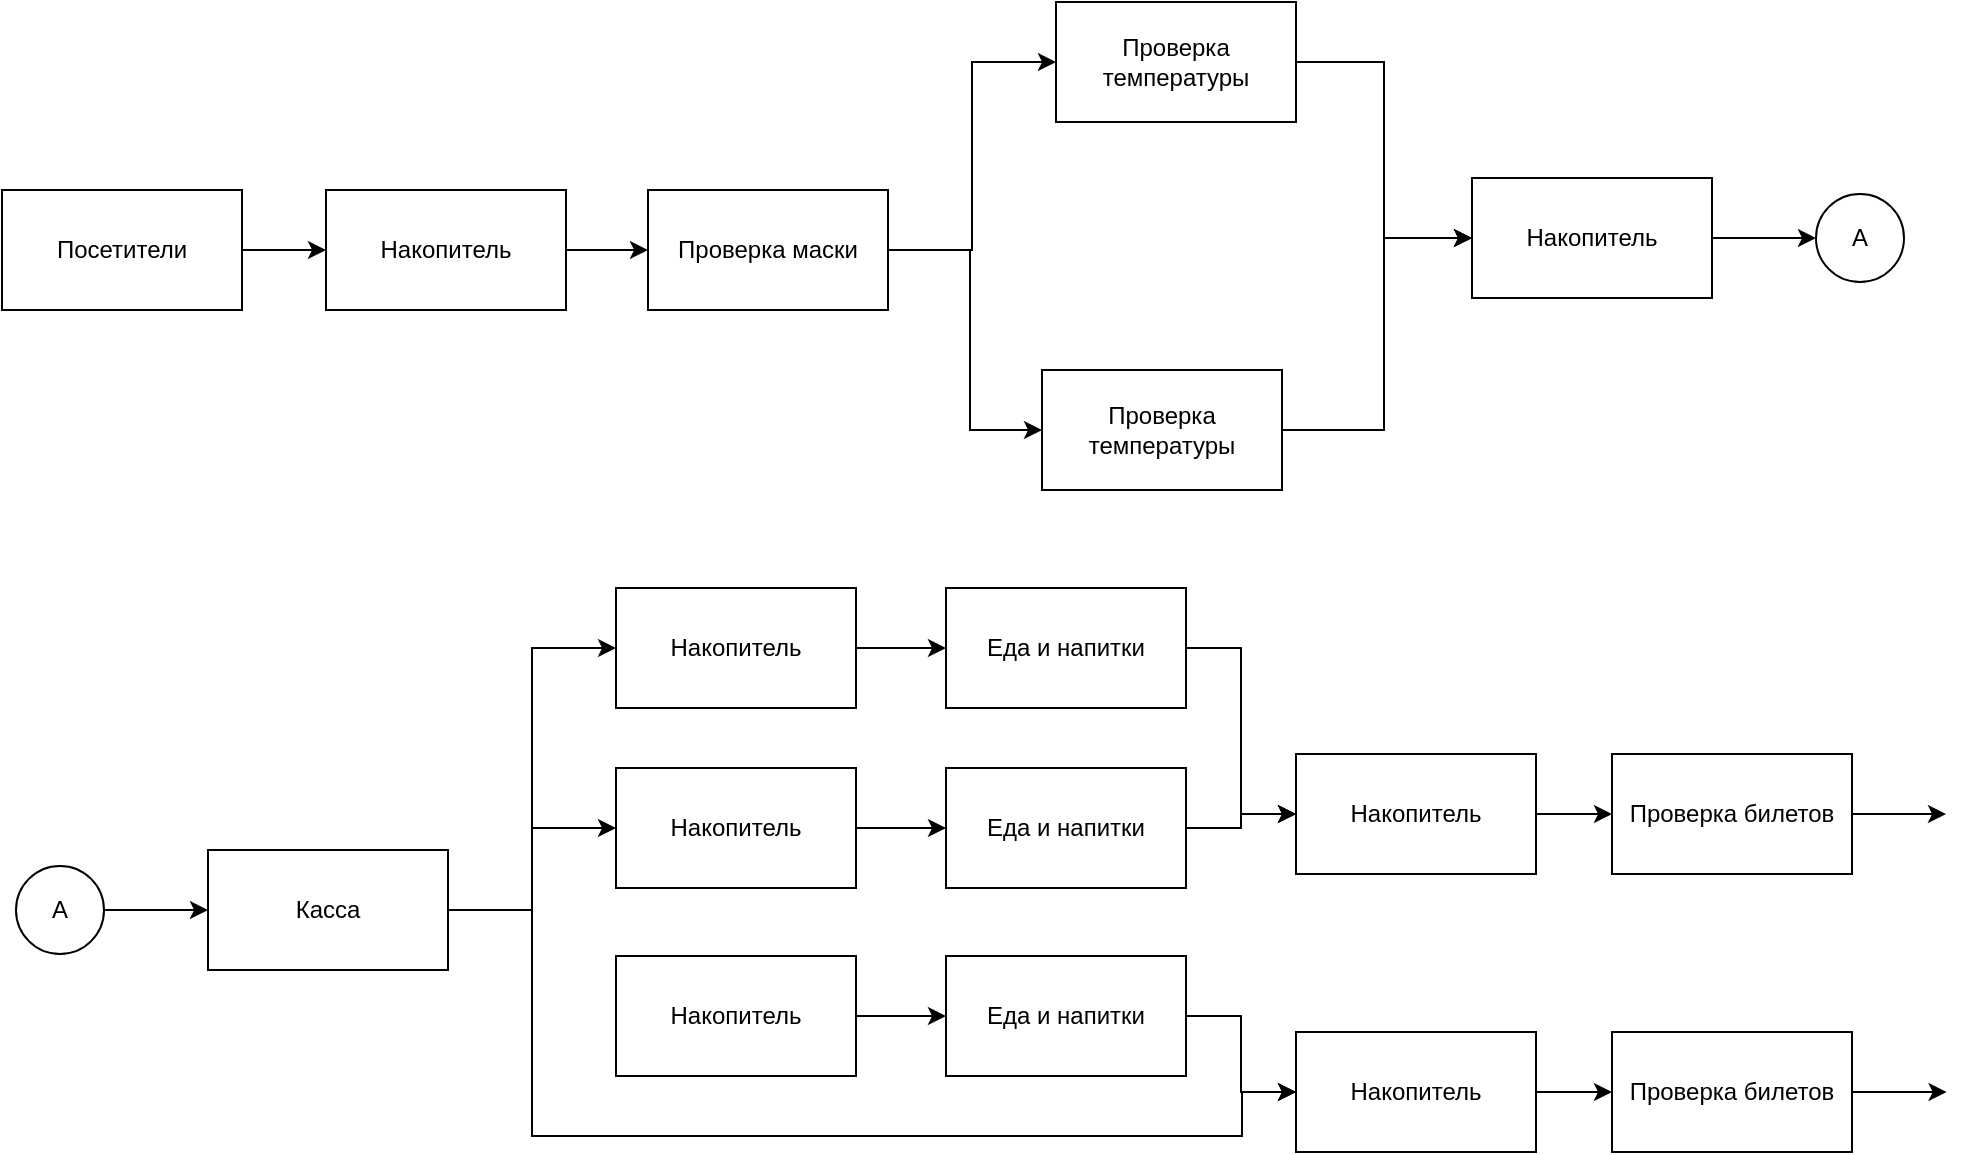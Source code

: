 <mxfile version="13.3.5" type="device"><diagram id="WrgSnIkEYSeX01TT5Sk2" name="Страница 1"><mxGraphModel dx="1113" dy="791" grid="0" gridSize="10" guides="1" tooltips="1" connect="1" arrows="1" fold="1" page="1" pageScale="1" pageWidth="1169" pageHeight="827" math="0" shadow="0"><root><mxCell id="0"/><mxCell id="1" parent="0"/><mxCell id="uyEAOmBrK94UBnHhXppy-9" style="edgeStyle=orthogonalEdgeStyle;rounded=0;orthogonalLoop=1;jettySize=auto;html=1;exitX=1;exitY=0.5;exitDx=0;exitDy=0;entryX=0;entryY=0.5;entryDx=0;entryDy=0;" parent="1" source="uyEAOmBrK94UBnHhXppy-1" target="uyEAOmBrK94UBnHhXppy-2" edge="1"><mxGeometry relative="1" as="geometry"/></mxCell><mxCell id="uyEAOmBrK94UBnHhXppy-10" style="edgeStyle=orthogonalEdgeStyle;rounded=0;orthogonalLoop=1;jettySize=auto;html=1;exitX=1;exitY=0.5;exitDx=0;exitDy=0;" parent="1" source="uyEAOmBrK94UBnHhXppy-1" target="uyEAOmBrK94UBnHhXppy-3" edge="1"><mxGeometry relative="1" as="geometry"><Array as="points"><mxPoint x="514" y="275"/><mxPoint x="514" y="365"/></Array></mxGeometry></mxCell><mxCell id="uyEAOmBrK94UBnHhXppy-1" value="Проверка маски" style="rounded=0;whiteSpace=wrap;html=1;" parent="1" vertex="1"><mxGeometry x="353" y="245" width="120" height="60" as="geometry"/></mxCell><mxCell id="ciu0z0gw5VuLYOw4Xw6l-6" style="edgeStyle=orthogonalEdgeStyle;rounded=0;orthogonalLoop=1;jettySize=auto;html=1;exitX=1;exitY=0.5;exitDx=0;exitDy=0;entryX=0;entryY=0.5;entryDx=0;entryDy=0;" parent="1" source="uyEAOmBrK94UBnHhXppy-2" target="sEIbefb6jgZxfSMZsEYz-16" edge="1"><mxGeometry relative="1" as="geometry"><mxPoint x="734" y="275" as="targetPoint"/></mxGeometry></mxCell><mxCell id="uyEAOmBrK94UBnHhXppy-2" value="Проверка температуры" style="rounded=0;whiteSpace=wrap;html=1;" parent="1" vertex="1"><mxGeometry x="557" y="151" width="120" height="60" as="geometry"/></mxCell><mxCell id="ciu0z0gw5VuLYOw4Xw6l-2" style="edgeStyle=orthogonalEdgeStyle;rounded=0;orthogonalLoop=1;jettySize=auto;html=1;exitX=1;exitY=0.5;exitDx=0;exitDy=0;entryX=0;entryY=0.5;entryDx=0;entryDy=0;" parent="1" source="uyEAOmBrK94UBnHhXppy-3" target="sEIbefb6jgZxfSMZsEYz-16" edge="1"><mxGeometry relative="1" as="geometry"><Array as="points"><mxPoint x="721" y="365"/><mxPoint x="721" y="269"/></Array><mxPoint x="734" y="275" as="targetPoint"/></mxGeometry></mxCell><mxCell id="uyEAOmBrK94UBnHhXppy-3" value="Проверка температуры" style="rounded=0;whiteSpace=wrap;html=1;" parent="1" vertex="1"><mxGeometry x="550" y="335" width="120" height="60" as="geometry"/></mxCell><mxCell id="sEIbefb6jgZxfSMZsEYz-18" style="edgeStyle=orthogonalEdgeStyle;rounded=0;orthogonalLoop=1;jettySize=auto;html=1;exitX=1;exitY=0.5;exitDx=0;exitDy=0;entryX=0;entryY=0.5;entryDx=0;entryDy=0;" edge="1" parent="1" source="ciu0z0gw5VuLYOw4Xw6l-16" target="sEIbefb6jgZxfSMZsEYz-17"><mxGeometry relative="1" as="geometry"/></mxCell><mxCell id="ciu0z0gw5VuLYOw4Xw6l-16" value="Посетители" style="rounded=0;whiteSpace=wrap;html=1;" parent="1" vertex="1"><mxGeometry x="30" y="245" width="120" height="60" as="geometry"/></mxCell><mxCell id="sEIbefb6jgZxfSMZsEYz-29" style="edgeStyle=orthogonalEdgeStyle;rounded=0;orthogonalLoop=1;jettySize=auto;html=1;exitX=1;exitY=0.5;exitDx=0;exitDy=0;entryX=0;entryY=0.5;entryDx=0;entryDy=0;" edge="1" parent="1" source="sEIbefb6jgZxfSMZsEYz-5" target="sEIbefb6jgZxfSMZsEYz-24"><mxGeometry relative="1" as="geometry"/></mxCell><mxCell id="sEIbefb6jgZxfSMZsEYz-30" style="edgeStyle=orthogonalEdgeStyle;rounded=0;orthogonalLoop=1;jettySize=auto;html=1;exitX=1;exitY=0.5;exitDx=0;exitDy=0;" edge="1" parent="1" source="sEIbefb6jgZxfSMZsEYz-5" target="sEIbefb6jgZxfSMZsEYz-25"><mxGeometry relative="1" as="geometry"/></mxCell><mxCell id="sEIbefb6jgZxfSMZsEYz-38" style="edgeStyle=orthogonalEdgeStyle;rounded=0;orthogonalLoop=1;jettySize=auto;html=1;exitX=1;exitY=0.5;exitDx=0;exitDy=0;entryX=0;entryY=0.5;entryDx=0;entryDy=0;" edge="1" parent="1" source="sEIbefb6jgZxfSMZsEYz-5" target="sEIbefb6jgZxfSMZsEYz-28"><mxGeometry relative="1" as="geometry"><Array as="points"><mxPoint x="295" y="605"/><mxPoint x="295" y="718"/><mxPoint x="650" y="718"/><mxPoint x="650" y="696"/></Array></mxGeometry></mxCell><mxCell id="sEIbefb6jgZxfSMZsEYz-5" value="Касса" style="rounded=0;whiteSpace=wrap;html=1;" vertex="1" parent="1"><mxGeometry x="133" y="575" width="120" height="60" as="geometry"/></mxCell><mxCell id="sEIbefb6jgZxfSMZsEYz-35" style="edgeStyle=orthogonalEdgeStyle;rounded=0;orthogonalLoop=1;jettySize=auto;html=1;exitX=1;exitY=0.5;exitDx=0;exitDy=0;entryX=0;entryY=0.5;entryDx=0;entryDy=0;" edge="1" parent="1" source="sEIbefb6jgZxfSMZsEYz-7" target="sEIbefb6jgZxfSMZsEYz-28"><mxGeometry relative="1" as="geometry"/></mxCell><mxCell id="sEIbefb6jgZxfSMZsEYz-7" value="Еда и напитки" style="rounded=0;whiteSpace=wrap;html=1;" vertex="1" parent="1"><mxGeometry x="502" y="628" width="120" height="60" as="geometry"/></mxCell><mxCell id="sEIbefb6jgZxfSMZsEYz-34" style="edgeStyle=orthogonalEdgeStyle;rounded=0;orthogonalLoop=1;jettySize=auto;html=1;exitX=1;exitY=0.5;exitDx=0;exitDy=0;entryX=0;entryY=0.5;entryDx=0;entryDy=0;" edge="1" parent="1" source="sEIbefb6jgZxfSMZsEYz-9" target="sEIbefb6jgZxfSMZsEYz-27"><mxGeometry relative="1" as="geometry"/></mxCell><mxCell id="sEIbefb6jgZxfSMZsEYz-9" value="Еда и напитки" style="rounded=0;whiteSpace=wrap;html=1;" vertex="1" parent="1"><mxGeometry x="502" y="534" width="120" height="60" as="geometry"/></mxCell><mxCell id="sEIbefb6jgZxfSMZsEYz-33" style="edgeStyle=orthogonalEdgeStyle;rounded=0;orthogonalLoop=1;jettySize=auto;html=1;exitX=1;exitY=0.5;exitDx=0;exitDy=0;entryX=0;entryY=0.5;entryDx=0;entryDy=0;" edge="1" parent="1" source="sEIbefb6jgZxfSMZsEYz-11" target="sEIbefb6jgZxfSMZsEYz-27"><mxGeometry relative="1" as="geometry"/></mxCell><mxCell id="sEIbefb6jgZxfSMZsEYz-11" value="Еда и напитки" style="rounded=0;whiteSpace=wrap;html=1;" vertex="1" parent="1"><mxGeometry x="502" y="444" width="120" height="60" as="geometry"/></mxCell><mxCell id="sEIbefb6jgZxfSMZsEYz-12" style="edgeStyle=orthogonalEdgeStyle;rounded=0;orthogonalLoop=1;jettySize=auto;html=1;exitX=1;exitY=0.5;exitDx=0;exitDy=0;" edge="1" parent="1" source="sEIbefb6jgZxfSMZsEYz-13"><mxGeometry relative="1" as="geometry"><mxPoint x="1002" y="557" as="targetPoint"/></mxGeometry></mxCell><mxCell id="sEIbefb6jgZxfSMZsEYz-13" value="Проверка билетов" style="rounded=0;whiteSpace=wrap;html=1;" vertex="1" parent="1"><mxGeometry x="835" y="527" width="120" height="60" as="geometry"/></mxCell><mxCell id="sEIbefb6jgZxfSMZsEYz-42" style="edgeStyle=orthogonalEdgeStyle;rounded=0;orthogonalLoop=1;jettySize=auto;html=1;exitX=1;exitY=0.5;exitDx=0;exitDy=0;" edge="1" parent="1" source="sEIbefb6jgZxfSMZsEYz-15"><mxGeometry relative="1" as="geometry"><mxPoint x="1002.294" y="696.059" as="targetPoint"/></mxGeometry></mxCell><mxCell id="sEIbefb6jgZxfSMZsEYz-15" value="Проверка билетов" style="rounded=0;whiteSpace=wrap;html=1;" vertex="1" parent="1"><mxGeometry x="835" y="666" width="120" height="60" as="geometry"/></mxCell><mxCell id="sEIbefb6jgZxfSMZsEYz-21" style="edgeStyle=orthogonalEdgeStyle;rounded=0;orthogonalLoop=1;jettySize=auto;html=1;exitX=1;exitY=0.5;exitDx=0;exitDy=0;entryX=0;entryY=0.5;entryDx=0;entryDy=0;" edge="1" parent="1" source="sEIbefb6jgZxfSMZsEYz-16" target="sEIbefb6jgZxfSMZsEYz-20"><mxGeometry relative="1" as="geometry"/></mxCell><mxCell id="sEIbefb6jgZxfSMZsEYz-16" value="Накопитель" style="rounded=0;whiteSpace=wrap;html=1;" vertex="1" parent="1"><mxGeometry x="765" y="239" width="120" height="60" as="geometry"/></mxCell><mxCell id="sEIbefb6jgZxfSMZsEYz-19" style="edgeStyle=orthogonalEdgeStyle;rounded=0;orthogonalLoop=1;jettySize=auto;html=1;exitX=1;exitY=0.5;exitDx=0;exitDy=0;entryX=0;entryY=0.5;entryDx=0;entryDy=0;" edge="1" parent="1" source="sEIbefb6jgZxfSMZsEYz-17" target="uyEAOmBrK94UBnHhXppy-1"><mxGeometry relative="1" as="geometry"/></mxCell><mxCell id="sEIbefb6jgZxfSMZsEYz-17" value="Накопитель" style="rounded=0;whiteSpace=wrap;html=1;" vertex="1" parent="1"><mxGeometry x="192" y="245" width="120" height="60" as="geometry"/></mxCell><mxCell id="sEIbefb6jgZxfSMZsEYz-20" value="А" style="ellipse;whiteSpace=wrap;html=1;aspect=fixed;" vertex="1" parent="1"><mxGeometry x="937" y="247" width="44" height="44" as="geometry"/></mxCell><mxCell id="sEIbefb6jgZxfSMZsEYz-23" style="edgeStyle=orthogonalEdgeStyle;rounded=0;orthogonalLoop=1;jettySize=auto;html=1;exitX=1;exitY=0.5;exitDx=0;exitDy=0;entryX=0;entryY=0.5;entryDx=0;entryDy=0;" edge="1" parent="1" source="sEIbefb6jgZxfSMZsEYz-22" target="sEIbefb6jgZxfSMZsEYz-5"><mxGeometry relative="1" as="geometry"/></mxCell><mxCell id="sEIbefb6jgZxfSMZsEYz-22" value="А" style="ellipse;whiteSpace=wrap;html=1;aspect=fixed;" vertex="1" parent="1"><mxGeometry x="37" y="583" width="44" height="44" as="geometry"/></mxCell><mxCell id="sEIbefb6jgZxfSMZsEYz-32" style="edgeStyle=orthogonalEdgeStyle;rounded=0;orthogonalLoop=1;jettySize=auto;html=1;exitX=1;exitY=0.5;exitDx=0;exitDy=0;entryX=0;entryY=0.5;entryDx=0;entryDy=0;" edge="1" parent="1" source="sEIbefb6jgZxfSMZsEYz-24" target="sEIbefb6jgZxfSMZsEYz-11"><mxGeometry relative="1" as="geometry"/></mxCell><mxCell id="sEIbefb6jgZxfSMZsEYz-24" value="Накопитель" style="rounded=0;whiteSpace=wrap;html=1;" vertex="1" parent="1"><mxGeometry x="337" y="444" width="120" height="60" as="geometry"/></mxCell><mxCell id="sEIbefb6jgZxfSMZsEYz-31" style="edgeStyle=orthogonalEdgeStyle;rounded=0;orthogonalLoop=1;jettySize=auto;html=1;exitX=1;exitY=0.5;exitDx=0;exitDy=0;entryX=0;entryY=0.5;entryDx=0;entryDy=0;" edge="1" parent="1" source="sEIbefb6jgZxfSMZsEYz-25" target="sEIbefb6jgZxfSMZsEYz-9"><mxGeometry relative="1" as="geometry"/></mxCell><mxCell id="sEIbefb6jgZxfSMZsEYz-25" value="Накопитель" style="rounded=0;whiteSpace=wrap;html=1;" vertex="1" parent="1"><mxGeometry x="337" y="534" width="120" height="60" as="geometry"/></mxCell><mxCell id="sEIbefb6jgZxfSMZsEYz-36" style="edgeStyle=orthogonalEdgeStyle;rounded=0;orthogonalLoop=1;jettySize=auto;html=1;exitX=1;exitY=0.5;exitDx=0;exitDy=0;" edge="1" parent="1" source="sEIbefb6jgZxfSMZsEYz-26" target="sEIbefb6jgZxfSMZsEYz-7"><mxGeometry relative="1" as="geometry"/></mxCell><mxCell id="sEIbefb6jgZxfSMZsEYz-26" value="Накопитель" style="rounded=0;whiteSpace=wrap;html=1;" vertex="1" parent="1"><mxGeometry x="337" y="628" width="120" height="60" as="geometry"/></mxCell><mxCell id="sEIbefb6jgZxfSMZsEYz-40" style="edgeStyle=orthogonalEdgeStyle;rounded=0;orthogonalLoop=1;jettySize=auto;html=1;exitX=1;exitY=0.5;exitDx=0;exitDy=0;entryX=0;entryY=0.5;entryDx=0;entryDy=0;" edge="1" parent="1" source="sEIbefb6jgZxfSMZsEYz-27" target="sEIbefb6jgZxfSMZsEYz-13"><mxGeometry relative="1" as="geometry"/></mxCell><mxCell id="sEIbefb6jgZxfSMZsEYz-27" value="Накопитель" style="rounded=0;whiteSpace=wrap;html=1;" vertex="1" parent="1"><mxGeometry x="677" y="527" width="120" height="60" as="geometry"/></mxCell><mxCell id="sEIbefb6jgZxfSMZsEYz-41" style="edgeStyle=orthogonalEdgeStyle;rounded=0;orthogonalLoop=1;jettySize=auto;html=1;exitX=1;exitY=0.5;exitDx=0;exitDy=0;entryX=0;entryY=0.5;entryDx=0;entryDy=0;" edge="1" parent="1" source="sEIbefb6jgZxfSMZsEYz-28" target="sEIbefb6jgZxfSMZsEYz-15"><mxGeometry relative="1" as="geometry"/></mxCell><mxCell id="sEIbefb6jgZxfSMZsEYz-28" value="Накопитель" style="rounded=0;whiteSpace=wrap;html=1;" vertex="1" parent="1"><mxGeometry x="677" y="666" width="120" height="60" as="geometry"/></mxCell></root></mxGraphModel></diagram></mxfile>